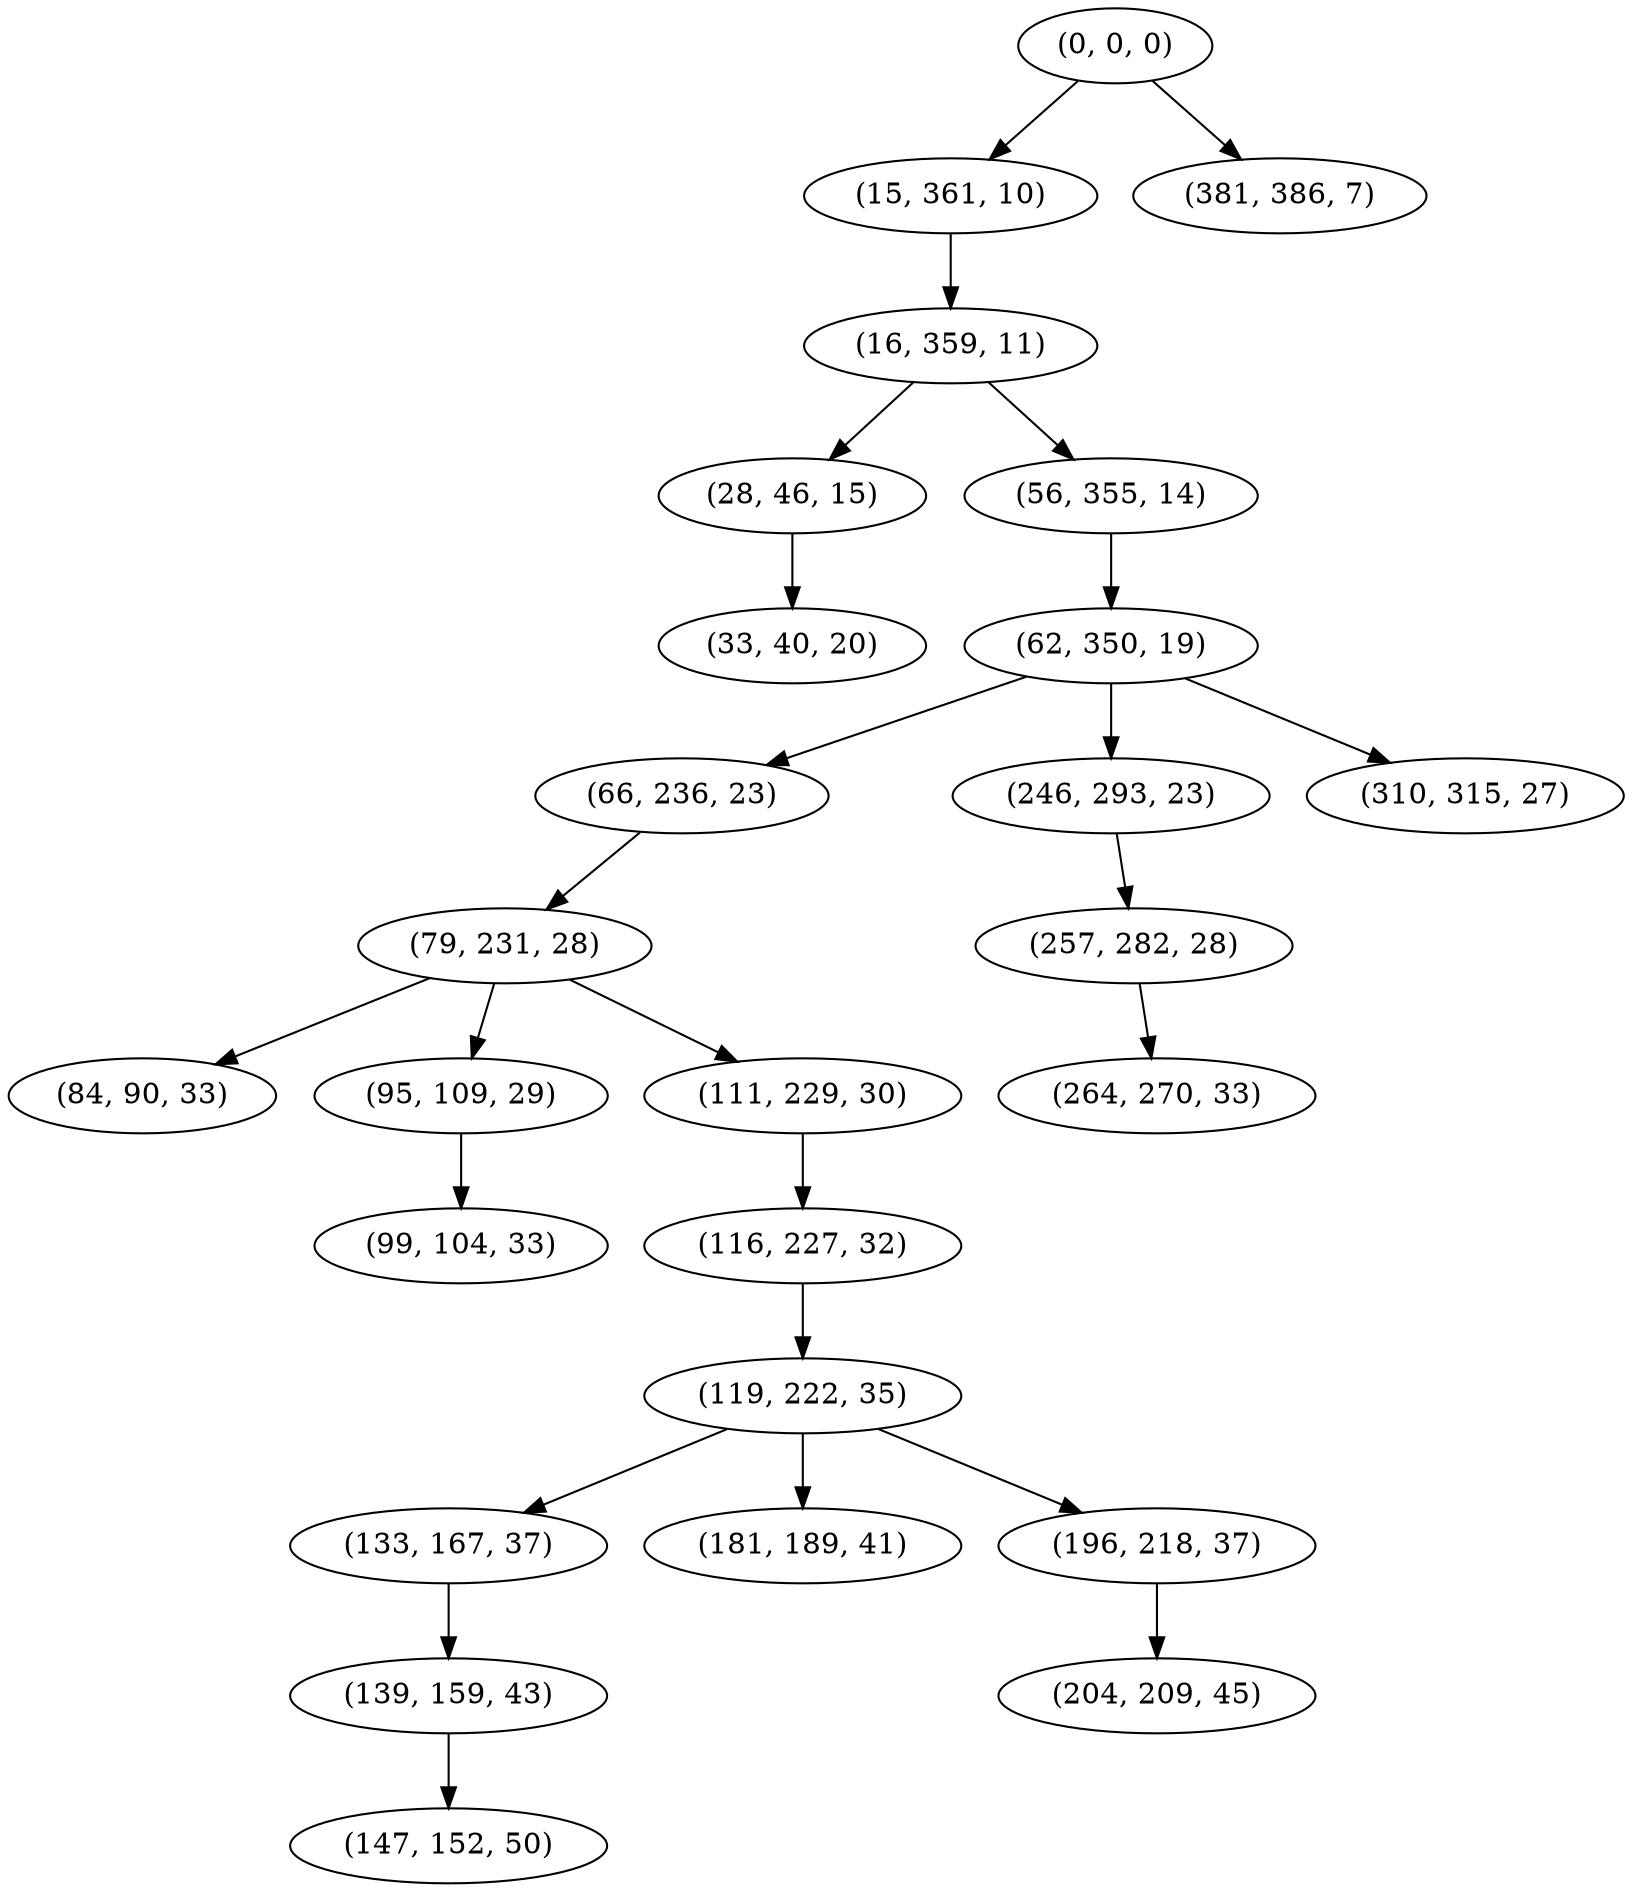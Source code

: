 digraph tree {
    "(0, 0, 0)";
    "(15, 361, 10)";
    "(16, 359, 11)";
    "(28, 46, 15)";
    "(33, 40, 20)";
    "(56, 355, 14)";
    "(62, 350, 19)";
    "(66, 236, 23)";
    "(79, 231, 28)";
    "(84, 90, 33)";
    "(95, 109, 29)";
    "(99, 104, 33)";
    "(111, 229, 30)";
    "(116, 227, 32)";
    "(119, 222, 35)";
    "(133, 167, 37)";
    "(139, 159, 43)";
    "(147, 152, 50)";
    "(181, 189, 41)";
    "(196, 218, 37)";
    "(204, 209, 45)";
    "(246, 293, 23)";
    "(257, 282, 28)";
    "(264, 270, 33)";
    "(310, 315, 27)";
    "(381, 386, 7)";
    "(0, 0, 0)" -> "(15, 361, 10)";
    "(0, 0, 0)" -> "(381, 386, 7)";
    "(15, 361, 10)" -> "(16, 359, 11)";
    "(16, 359, 11)" -> "(28, 46, 15)";
    "(16, 359, 11)" -> "(56, 355, 14)";
    "(28, 46, 15)" -> "(33, 40, 20)";
    "(56, 355, 14)" -> "(62, 350, 19)";
    "(62, 350, 19)" -> "(66, 236, 23)";
    "(62, 350, 19)" -> "(246, 293, 23)";
    "(62, 350, 19)" -> "(310, 315, 27)";
    "(66, 236, 23)" -> "(79, 231, 28)";
    "(79, 231, 28)" -> "(84, 90, 33)";
    "(79, 231, 28)" -> "(95, 109, 29)";
    "(79, 231, 28)" -> "(111, 229, 30)";
    "(95, 109, 29)" -> "(99, 104, 33)";
    "(111, 229, 30)" -> "(116, 227, 32)";
    "(116, 227, 32)" -> "(119, 222, 35)";
    "(119, 222, 35)" -> "(133, 167, 37)";
    "(119, 222, 35)" -> "(181, 189, 41)";
    "(119, 222, 35)" -> "(196, 218, 37)";
    "(133, 167, 37)" -> "(139, 159, 43)";
    "(139, 159, 43)" -> "(147, 152, 50)";
    "(196, 218, 37)" -> "(204, 209, 45)";
    "(246, 293, 23)" -> "(257, 282, 28)";
    "(257, 282, 28)" -> "(264, 270, 33)";
}
